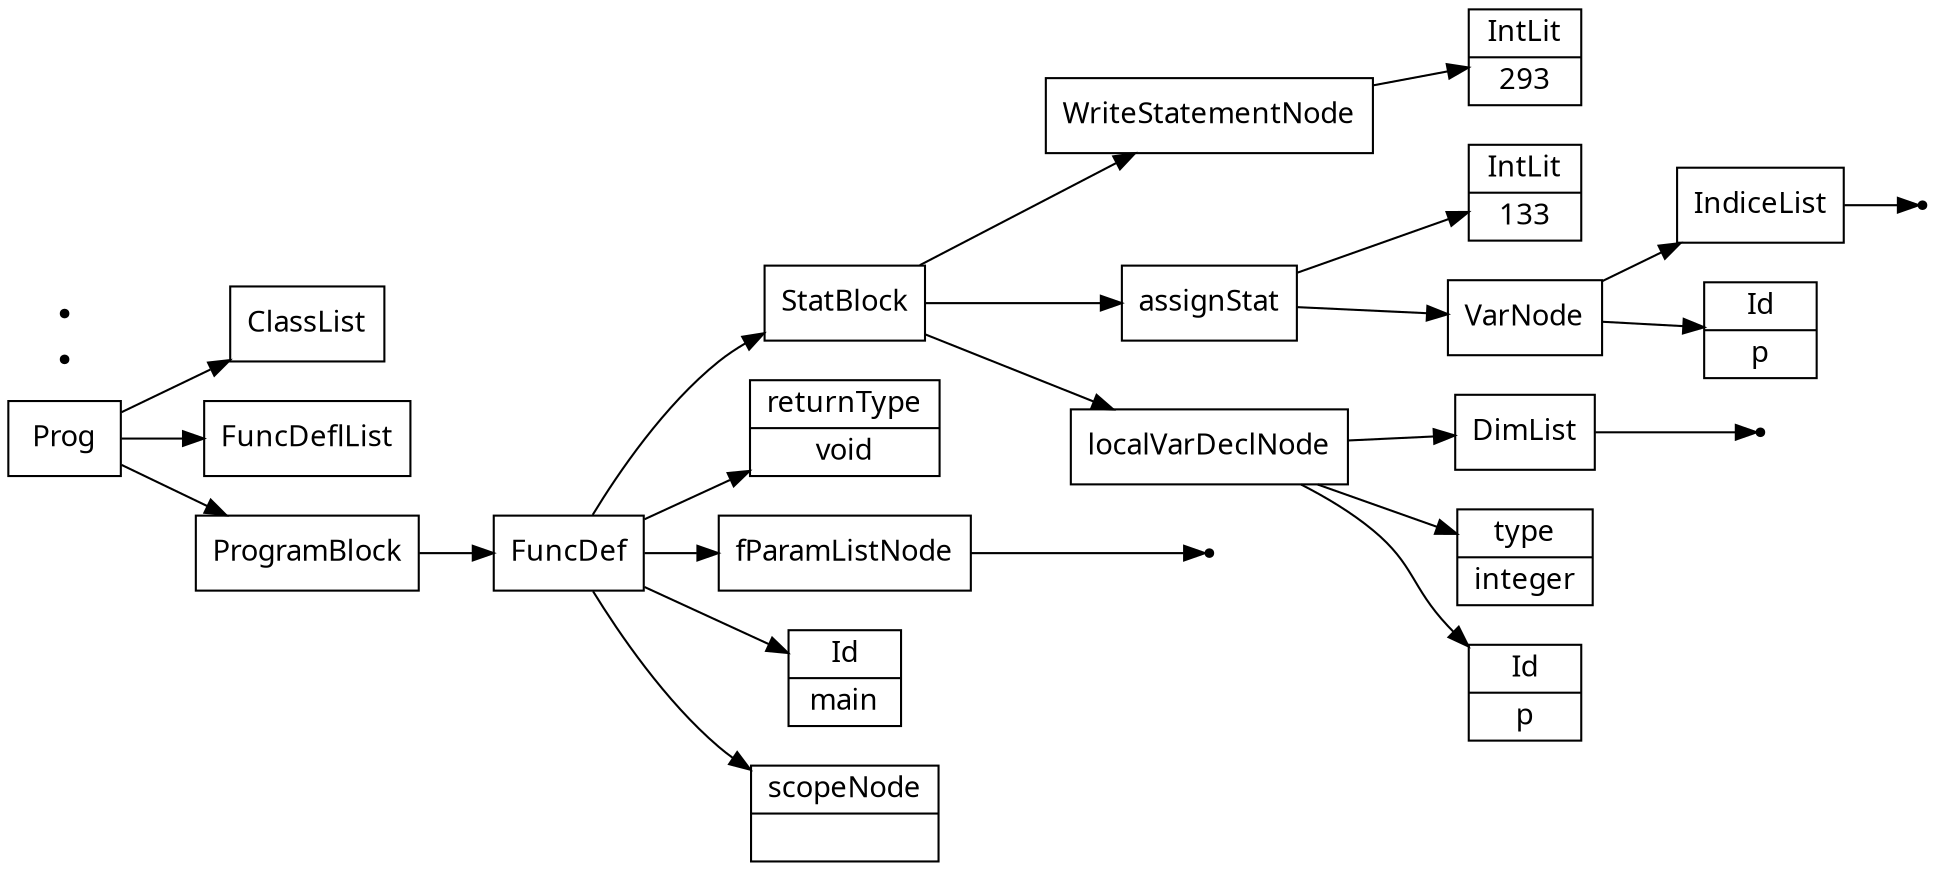 digraph AST {
node [shape=record];
 node [fontname=Sans];charset="UTF-8" splines=true splines=spline rankdir =LR ordering="out"
1[label="scopeNode| "];
none3[shape="point"];
4[label="fParamListNode"];
4->none3;
5[label="returnType|void"];
7[label="Id|p"];
8[label="type|integer"];
none10[shape="point"];
11[label="DimList"];
11->none10;
12[label="localVarDeclNode"];
12->11;
12->8;
12->7;
13[label="Id|p"];
none15[shape="point"];
16[label="IndiceList"];
16->none15;
17[label="VarNode"];
17->16;
17->13;
18[label="IntLit|133"];
19[label="assignStat"];
19->18;
19->17;
20[label="IntLit|293"];
21[label="WriteStatementNode"];
21->20;
22[label="StatBlock"];
22->21;
22->19;
22->12;
23[label="FuncDef"];
0[label="Id|main"];
23->22;
23->5;
23->4;
23->0;
23->1;
24[label="ClassList"];
25[label="FuncDeflList"];
26[label="Prog"];
27[label="ProgramBlock"];
27->23;
none28[shape="point"];
none29[shape="point"];
26->24;
26->25;
26->27;
}